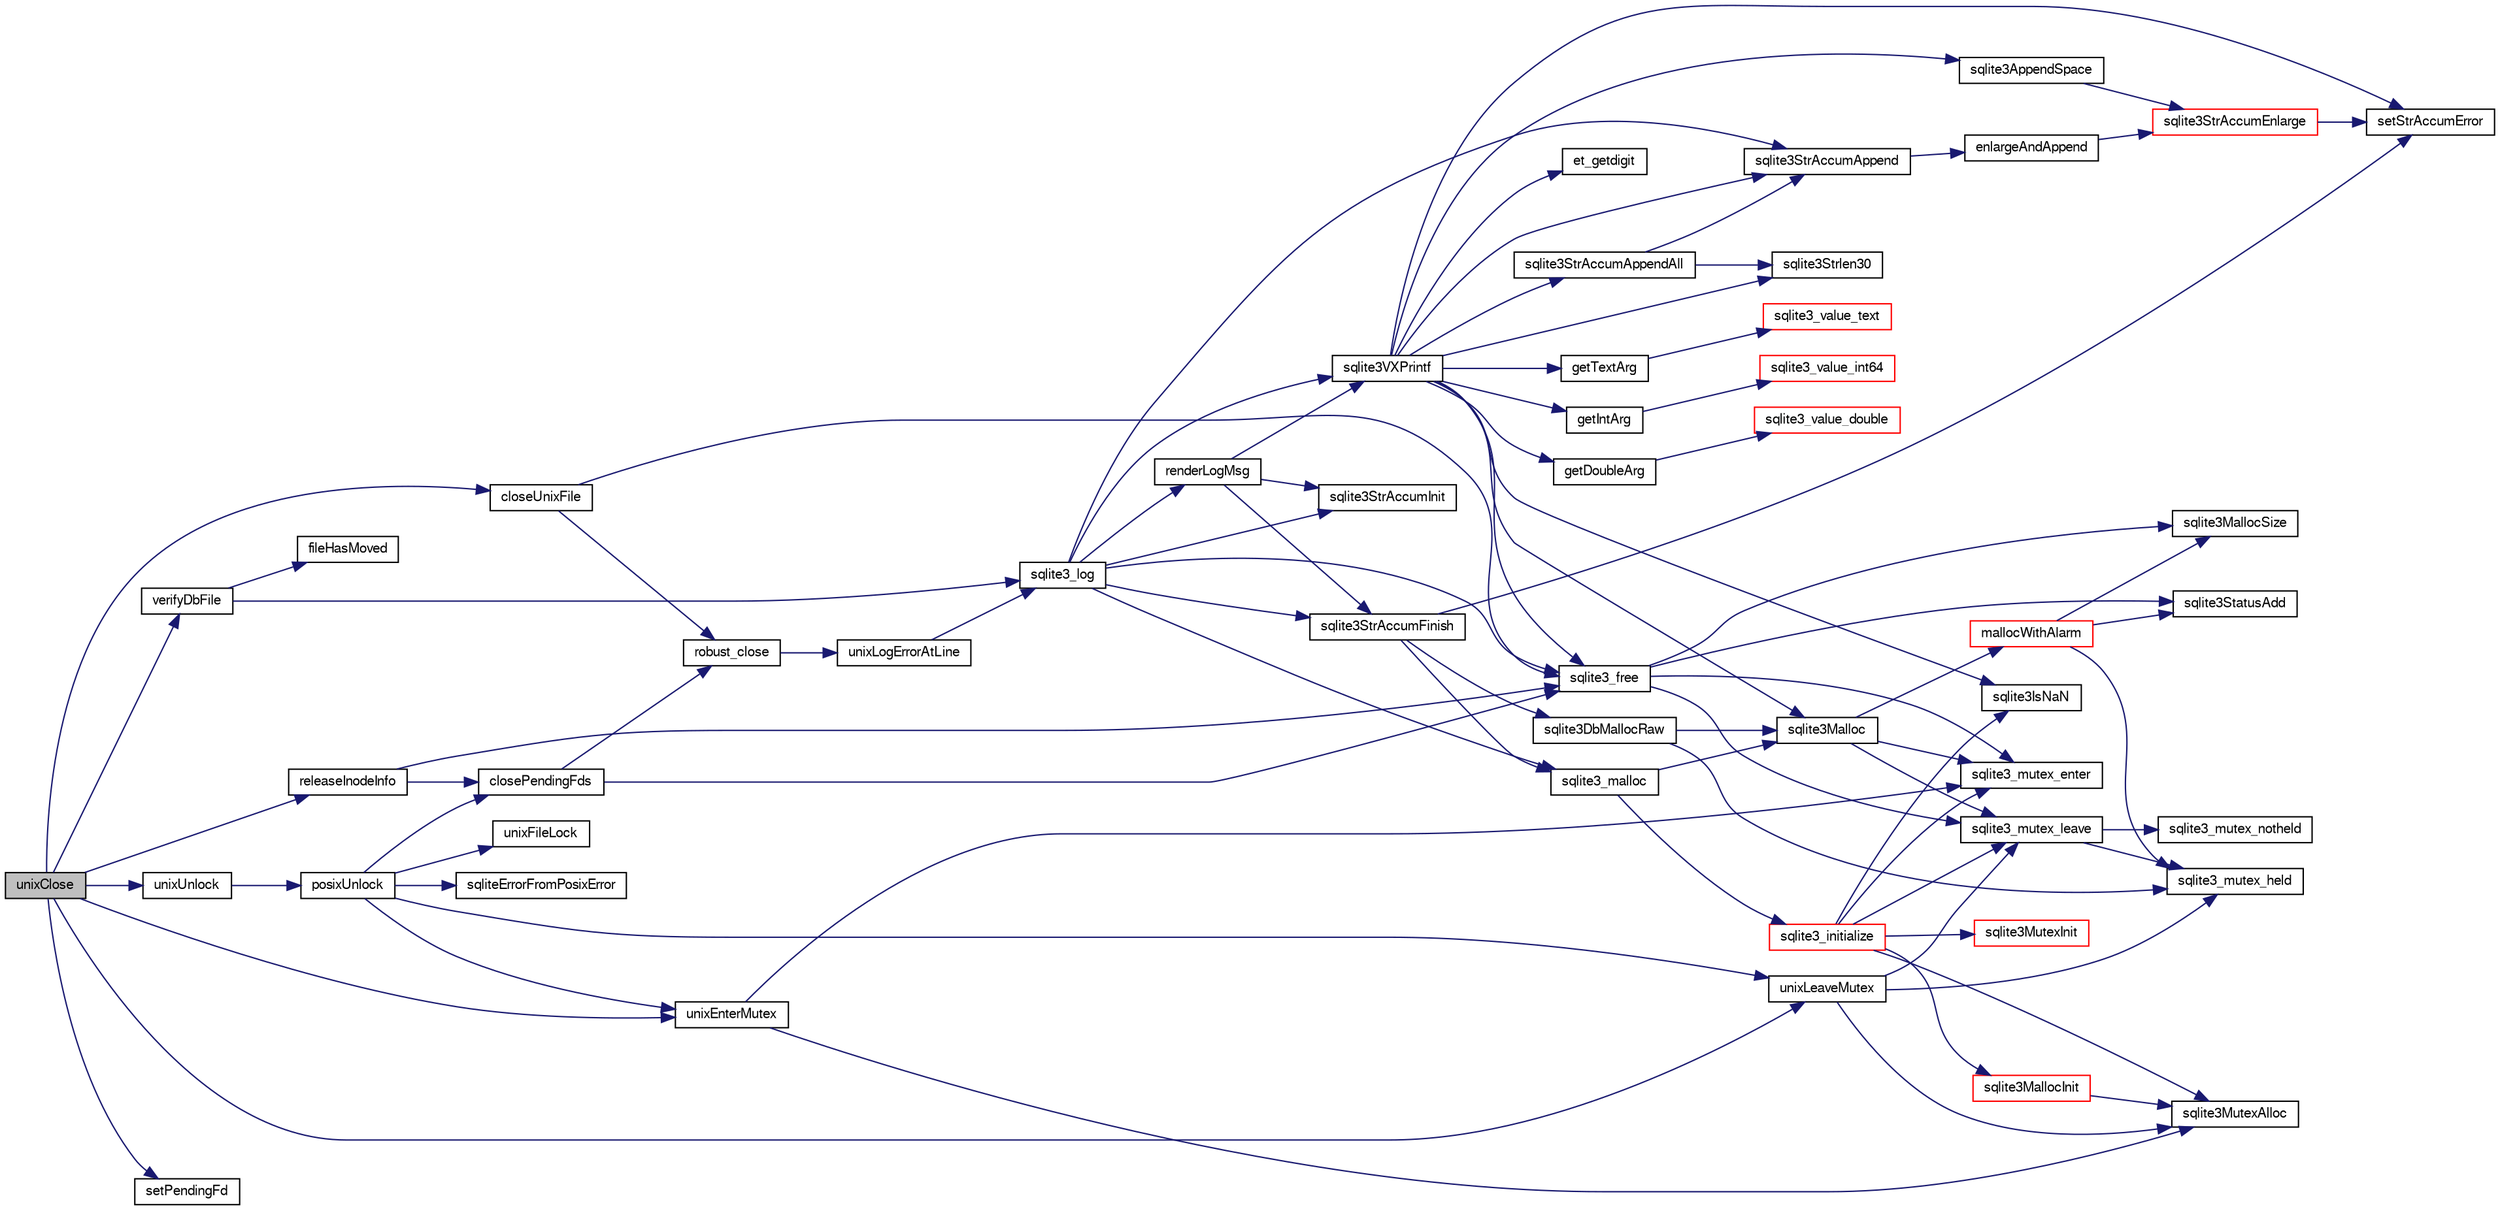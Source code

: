 digraph "unixClose"
{
  edge [fontname="FreeSans",fontsize="10",labelfontname="FreeSans",labelfontsize="10"];
  node [fontname="FreeSans",fontsize="10",shape=record];
  rankdir="LR";
  Node845381 [label="unixClose",height=0.2,width=0.4,color="black", fillcolor="grey75", style="filled", fontcolor="black"];
  Node845381 -> Node845382 [color="midnightblue",fontsize="10",style="solid",fontname="FreeSans"];
  Node845382 [label="verifyDbFile",height=0.2,width=0.4,color="black", fillcolor="white", style="filled",URL="$sqlite3_8c.html#a0ff620ba7a3e7e727c37c0b172d12c66"];
  Node845382 -> Node845383 [color="midnightblue",fontsize="10",style="solid",fontname="FreeSans"];
  Node845383 [label="sqlite3_log",height=0.2,width=0.4,color="black", fillcolor="white", style="filled",URL="$sqlite3_8c.html#a298c9699bf9c143662c6b1fec4b2dc3b"];
  Node845383 -> Node845384 [color="midnightblue",fontsize="10",style="solid",fontname="FreeSans"];
  Node845384 [label="renderLogMsg",height=0.2,width=0.4,color="black", fillcolor="white", style="filled",URL="$sqlite3_8c.html#a7a02b43ce0a27bb52085c7f446d115af"];
  Node845384 -> Node845385 [color="midnightblue",fontsize="10",style="solid",fontname="FreeSans"];
  Node845385 [label="sqlite3StrAccumInit",height=0.2,width=0.4,color="black", fillcolor="white", style="filled",URL="$sqlite3_8c.html#aabf95e113b9d54d519cd15a56215f560"];
  Node845384 -> Node845386 [color="midnightblue",fontsize="10",style="solid",fontname="FreeSans"];
  Node845386 [label="sqlite3VXPrintf",height=0.2,width=0.4,color="black", fillcolor="white", style="filled",URL="$sqlite3_8c.html#a63c25806c9bd4a2b76f9a0eb232c6bde"];
  Node845386 -> Node845387 [color="midnightblue",fontsize="10",style="solid",fontname="FreeSans"];
  Node845387 [label="sqlite3StrAccumAppend",height=0.2,width=0.4,color="black", fillcolor="white", style="filled",URL="$sqlite3_8c.html#a56664fa33def33c5a5245b623441d5e0"];
  Node845387 -> Node845388 [color="midnightblue",fontsize="10",style="solid",fontname="FreeSans"];
  Node845388 [label="enlargeAndAppend",height=0.2,width=0.4,color="black", fillcolor="white", style="filled",URL="$sqlite3_8c.html#a25b21e61dc0883d849890eaa8a18088a"];
  Node845388 -> Node845389 [color="midnightblue",fontsize="10",style="solid",fontname="FreeSans"];
  Node845389 [label="sqlite3StrAccumEnlarge",height=0.2,width=0.4,color="red", fillcolor="white", style="filled",URL="$sqlite3_8c.html#a38976500a97c69d65086eeccca82dd96"];
  Node845389 -> Node845390 [color="midnightblue",fontsize="10",style="solid",fontname="FreeSans"];
  Node845390 [label="setStrAccumError",height=0.2,width=0.4,color="black", fillcolor="white", style="filled",URL="$sqlite3_8c.html#a3dc479a1fc8ba1ab8edfe51f8a0b102c"];
  Node845386 -> Node845659 [color="midnightblue",fontsize="10",style="solid",fontname="FreeSans"];
  Node845659 [label="getIntArg",height=0.2,width=0.4,color="black", fillcolor="white", style="filled",URL="$sqlite3_8c.html#abff258963dbd9205fb299851a64c67be"];
  Node845659 -> Node845543 [color="midnightblue",fontsize="10",style="solid",fontname="FreeSans"];
  Node845543 [label="sqlite3_value_int64",height=0.2,width=0.4,color="red", fillcolor="white", style="filled",URL="$sqlite3_8c.html#ab38d8627f4750672e72712df0b709e0d"];
  Node845386 -> Node845405 [color="midnightblue",fontsize="10",style="solid",fontname="FreeSans"];
  Node845405 [label="sqlite3Malloc",height=0.2,width=0.4,color="black", fillcolor="white", style="filled",URL="$sqlite3_8c.html#a361a2eaa846b1885f123abe46f5d8b2b"];
  Node845405 -> Node845399 [color="midnightblue",fontsize="10",style="solid",fontname="FreeSans"];
  Node845399 [label="sqlite3_mutex_enter",height=0.2,width=0.4,color="black", fillcolor="white", style="filled",URL="$sqlite3_8c.html#a1c12cde690bd89f104de5cbad12a6bf5"];
  Node845405 -> Node845406 [color="midnightblue",fontsize="10",style="solid",fontname="FreeSans"];
  Node845406 [label="mallocWithAlarm",height=0.2,width=0.4,color="red", fillcolor="white", style="filled",URL="$sqlite3_8c.html#ab070d5cf8e48ec8a6a43cf025d48598b"];
  Node845406 -> Node845393 [color="midnightblue",fontsize="10",style="solid",fontname="FreeSans"];
  Node845393 [label="sqlite3_mutex_held",height=0.2,width=0.4,color="black", fillcolor="white", style="filled",URL="$sqlite3_8c.html#acf77da68932b6bc163c5e68547ecc3e7"];
  Node845406 -> Node845396 [color="midnightblue",fontsize="10",style="solid",fontname="FreeSans"];
  Node845396 [label="sqlite3MallocSize",height=0.2,width=0.4,color="black", fillcolor="white", style="filled",URL="$sqlite3_8c.html#acf5d2a5f35270bafb050bd2def576955"];
  Node845406 -> Node845400 [color="midnightblue",fontsize="10",style="solid",fontname="FreeSans"];
  Node845400 [label="sqlite3StatusAdd",height=0.2,width=0.4,color="black", fillcolor="white", style="filled",URL="$sqlite3_8c.html#afa029f93586aeab4cc85360905dae9cd"];
  Node845405 -> Node845401 [color="midnightblue",fontsize="10",style="solid",fontname="FreeSans"];
  Node845401 [label="sqlite3_mutex_leave",height=0.2,width=0.4,color="black", fillcolor="white", style="filled",URL="$sqlite3_8c.html#a5838d235601dbd3c1fa993555c6bcc93"];
  Node845401 -> Node845393 [color="midnightblue",fontsize="10",style="solid",fontname="FreeSans"];
  Node845401 -> Node845402 [color="midnightblue",fontsize="10",style="solid",fontname="FreeSans"];
  Node845402 [label="sqlite3_mutex_notheld",height=0.2,width=0.4,color="black", fillcolor="white", style="filled",URL="$sqlite3_8c.html#a83967c837c1c000d3b5adcfaa688f5dc"];
  Node845386 -> Node845390 [color="midnightblue",fontsize="10",style="solid",fontname="FreeSans"];
  Node845386 -> Node845660 [color="midnightblue",fontsize="10",style="solid",fontname="FreeSans"];
  Node845660 [label="getDoubleArg",height=0.2,width=0.4,color="black", fillcolor="white", style="filled",URL="$sqlite3_8c.html#a1cf25120072c85bd261983b24c12c3d9"];
  Node845660 -> Node845547 [color="midnightblue",fontsize="10",style="solid",fontname="FreeSans"];
  Node845547 [label="sqlite3_value_double",height=0.2,width=0.4,color="red", fillcolor="white", style="filled",URL="$sqlite3_8c.html#a3e50c1a2dd484a8b6911c9d163816b88"];
  Node845386 -> Node845552 [color="midnightblue",fontsize="10",style="solid",fontname="FreeSans"];
  Node845552 [label="sqlite3IsNaN",height=0.2,width=0.4,color="black", fillcolor="white", style="filled",URL="$sqlite3_8c.html#aed4d78203877c3486765ccbc7feebb50"];
  Node845386 -> Node845468 [color="midnightblue",fontsize="10",style="solid",fontname="FreeSans"];
  Node845468 [label="sqlite3Strlen30",height=0.2,width=0.4,color="black", fillcolor="white", style="filled",URL="$sqlite3_8c.html#a3dcd80ba41f1a308193dee74857b62a7"];
  Node845386 -> Node845661 [color="midnightblue",fontsize="10",style="solid",fontname="FreeSans"];
  Node845661 [label="et_getdigit",height=0.2,width=0.4,color="black", fillcolor="white", style="filled",URL="$sqlite3_8c.html#a40c5a308749ad07cc2397a53e081bff0"];
  Node845386 -> Node845662 [color="midnightblue",fontsize="10",style="solid",fontname="FreeSans"];
  Node845662 [label="getTextArg",height=0.2,width=0.4,color="black", fillcolor="white", style="filled",URL="$sqlite3_8c.html#afbb41850423ef20071cefaab0431e04d"];
  Node845662 -> Node845474 [color="midnightblue",fontsize="10",style="solid",fontname="FreeSans"];
  Node845474 [label="sqlite3_value_text",height=0.2,width=0.4,color="red", fillcolor="white", style="filled",URL="$sqlite3_8c.html#aef2ace3239e6dd59c74110faa70f8171"];
  Node845386 -> Node845663 [color="midnightblue",fontsize="10",style="solid",fontname="FreeSans"];
  Node845663 [label="sqlite3StrAccumAppendAll",height=0.2,width=0.4,color="black", fillcolor="white", style="filled",URL="$sqlite3_8c.html#acaf8f3e4f99a3c3a4a77e9c987547289"];
  Node845663 -> Node845387 [color="midnightblue",fontsize="10",style="solid",fontname="FreeSans"];
  Node845663 -> Node845468 [color="midnightblue",fontsize="10",style="solid",fontname="FreeSans"];
  Node845386 -> Node845664 [color="midnightblue",fontsize="10",style="solid",fontname="FreeSans"];
  Node845664 [label="sqlite3AppendSpace",height=0.2,width=0.4,color="black", fillcolor="white", style="filled",URL="$sqlite3_8c.html#aefd38a5afc0020d4a93855c3ee7c63a8"];
  Node845664 -> Node845389 [color="midnightblue",fontsize="10",style="solid",fontname="FreeSans"];
  Node845386 -> Node845398 [color="midnightblue",fontsize="10",style="solid",fontname="FreeSans"];
  Node845398 [label="sqlite3_free",height=0.2,width=0.4,color="black", fillcolor="white", style="filled",URL="$sqlite3_8c.html#a6552349e36a8a691af5487999ab09519"];
  Node845398 -> Node845399 [color="midnightblue",fontsize="10",style="solid",fontname="FreeSans"];
  Node845398 -> Node845400 [color="midnightblue",fontsize="10",style="solid",fontname="FreeSans"];
  Node845398 -> Node845396 [color="midnightblue",fontsize="10",style="solid",fontname="FreeSans"];
  Node845398 -> Node845401 [color="midnightblue",fontsize="10",style="solid",fontname="FreeSans"];
  Node845384 -> Node845495 [color="midnightblue",fontsize="10",style="solid",fontname="FreeSans"];
  Node845495 [label="sqlite3StrAccumFinish",height=0.2,width=0.4,color="black", fillcolor="white", style="filled",URL="$sqlite3_8c.html#adb7f26b10ac1b847db6f000ef4c2e2ba"];
  Node845495 -> Node845404 [color="midnightblue",fontsize="10",style="solid",fontname="FreeSans"];
  Node845404 [label="sqlite3DbMallocRaw",height=0.2,width=0.4,color="black", fillcolor="white", style="filled",URL="$sqlite3_8c.html#abbe8be0cf7175e11ddc3e2218fad924e"];
  Node845404 -> Node845393 [color="midnightblue",fontsize="10",style="solid",fontname="FreeSans"];
  Node845404 -> Node845405 [color="midnightblue",fontsize="10",style="solid",fontname="FreeSans"];
  Node845495 -> Node845470 [color="midnightblue",fontsize="10",style="solid",fontname="FreeSans"];
  Node845470 [label="sqlite3_malloc",height=0.2,width=0.4,color="black", fillcolor="white", style="filled",URL="$sqlite3_8c.html#ac79dba55fc32b6a840cf5a9769bce7cd"];
  Node845470 -> Node845411 [color="midnightblue",fontsize="10",style="solid",fontname="FreeSans"];
  Node845411 [label="sqlite3_initialize",height=0.2,width=0.4,color="red", fillcolor="white", style="filled",URL="$sqlite3_8c.html#ab0c0ee2d5d4cf8b28e9572296a8861df"];
  Node845411 -> Node845412 [color="midnightblue",fontsize="10",style="solid",fontname="FreeSans"];
  Node845412 [label="sqlite3MutexInit",height=0.2,width=0.4,color="red", fillcolor="white", style="filled",URL="$sqlite3_8c.html#a7906afcdd1cdb3d0007eb932398a1158"];
  Node845411 -> Node845430 [color="midnightblue",fontsize="10",style="solid",fontname="FreeSans"];
  Node845430 [label="sqlite3MutexAlloc",height=0.2,width=0.4,color="black", fillcolor="white", style="filled",URL="$sqlite3_8c.html#a0e3f432ee581f6876b590e7ad7e84e19"];
  Node845411 -> Node845399 [color="midnightblue",fontsize="10",style="solid",fontname="FreeSans"];
  Node845411 -> Node845431 [color="midnightblue",fontsize="10",style="solid",fontname="FreeSans"];
  Node845431 [label="sqlite3MallocInit",height=0.2,width=0.4,color="red", fillcolor="white", style="filled",URL="$sqlite3_8c.html#a9e06f9e7cad0d83ce80ab493c9533552"];
  Node845431 -> Node845430 [color="midnightblue",fontsize="10",style="solid",fontname="FreeSans"];
  Node845411 -> Node845401 [color="midnightblue",fontsize="10",style="solid",fontname="FreeSans"];
  Node845411 -> Node845552 [color="midnightblue",fontsize="10",style="solid",fontname="FreeSans"];
  Node845470 -> Node845405 [color="midnightblue",fontsize="10",style="solid",fontname="FreeSans"];
  Node845495 -> Node845390 [color="midnightblue",fontsize="10",style="solid",fontname="FreeSans"];
  Node845383 -> Node845385 [color="midnightblue",fontsize="10",style="solid",fontname="FreeSans"];
  Node845383 -> Node845386 [color="midnightblue",fontsize="10",style="solid",fontname="FreeSans"];
  Node845383 -> Node845495 [color="midnightblue",fontsize="10",style="solid",fontname="FreeSans"];
  Node845383 -> Node845470 [color="midnightblue",fontsize="10",style="solid",fontname="FreeSans"];
  Node845383 -> Node845398 [color="midnightblue",fontsize="10",style="solid",fontname="FreeSans"];
  Node845383 -> Node845387 [color="midnightblue",fontsize="10",style="solid",fontname="FreeSans"];
  Node845382 -> Node845665 [color="midnightblue",fontsize="10",style="solid",fontname="FreeSans"];
  Node845665 [label="fileHasMoved",height=0.2,width=0.4,color="black", fillcolor="white", style="filled",URL="$sqlite3_8c.html#aed1b95a47cb062b7d814ee860dbf70eb"];
  Node845381 -> Node845666 [color="midnightblue",fontsize="10",style="solid",fontname="FreeSans"];
  Node845666 [label="unixUnlock",height=0.2,width=0.4,color="black", fillcolor="white", style="filled",URL="$sqlite3_8c.html#ad78004d74bd51bdf7ac43d20999a1208"];
  Node845666 -> Node845667 [color="midnightblue",fontsize="10",style="solid",fontname="FreeSans"];
  Node845667 [label="posixUnlock",height=0.2,width=0.4,color="black", fillcolor="white", style="filled",URL="$sqlite3_8c.html#a90bcc6164aa2d367ff91d4c32b549be6"];
  Node845667 -> Node845668 [color="midnightblue",fontsize="10",style="solid",fontname="FreeSans"];
  Node845668 [label="unixEnterMutex",height=0.2,width=0.4,color="black", fillcolor="white", style="filled",URL="$sqlite3_8c.html#acd88d7bdc7f79108edc83ac379d3181f"];
  Node845668 -> Node845399 [color="midnightblue",fontsize="10",style="solid",fontname="FreeSans"];
  Node845668 -> Node845430 [color="midnightblue",fontsize="10",style="solid",fontname="FreeSans"];
  Node845667 -> Node845669 [color="midnightblue",fontsize="10",style="solid",fontname="FreeSans"];
  Node845669 [label="unixFileLock",height=0.2,width=0.4,color="black", fillcolor="white", style="filled",URL="$sqlite3_8c.html#a0f54f8c3ccab69b612496aa857e49a1b"];
  Node845667 -> Node845670 [color="midnightblue",fontsize="10",style="solid",fontname="FreeSans"];
  Node845670 [label="sqliteErrorFromPosixError",height=0.2,width=0.4,color="black", fillcolor="white", style="filled",URL="$sqlite3_8c.html#a7b96b9e451b820cf5061400544842387"];
  Node845667 -> Node845671 [color="midnightblue",fontsize="10",style="solid",fontname="FreeSans"];
  Node845671 [label="closePendingFds",height=0.2,width=0.4,color="black", fillcolor="white", style="filled",URL="$sqlite3_8c.html#a5ce21209c92740d0a7171235d32f2ada"];
  Node845671 -> Node845672 [color="midnightblue",fontsize="10",style="solid",fontname="FreeSans"];
  Node845672 [label="robust_close",height=0.2,width=0.4,color="black", fillcolor="white", style="filled",URL="$sqlite3_8c.html#abc25d22670649c241bee8c46921988ab"];
  Node845672 -> Node845673 [color="midnightblue",fontsize="10",style="solid",fontname="FreeSans"];
  Node845673 [label="unixLogErrorAtLine",height=0.2,width=0.4,color="black", fillcolor="white", style="filled",URL="$sqlite3_8c.html#a23b4a35445d08fc62ef2d5c3d56c1640"];
  Node845673 -> Node845383 [color="midnightblue",fontsize="10",style="solid",fontname="FreeSans"];
  Node845671 -> Node845398 [color="midnightblue",fontsize="10",style="solid",fontname="FreeSans"];
  Node845667 -> Node845674 [color="midnightblue",fontsize="10",style="solid",fontname="FreeSans"];
  Node845674 [label="unixLeaveMutex",height=0.2,width=0.4,color="black", fillcolor="white", style="filled",URL="$sqlite3_8c.html#acd189e7befeaa8d370808bcb6c22f339"];
  Node845674 -> Node845401 [color="midnightblue",fontsize="10",style="solid",fontname="FreeSans"];
  Node845674 -> Node845430 [color="midnightblue",fontsize="10",style="solid",fontname="FreeSans"];
  Node845674 -> Node845393 [color="midnightblue",fontsize="10",style="solid",fontname="FreeSans"];
  Node845381 -> Node845668 [color="midnightblue",fontsize="10",style="solid",fontname="FreeSans"];
  Node845381 -> Node845675 [color="midnightblue",fontsize="10",style="solid",fontname="FreeSans"];
  Node845675 [label="setPendingFd",height=0.2,width=0.4,color="black", fillcolor="white", style="filled",URL="$sqlite3_8c.html#a7b707266a5296fe8bdedbb2d1f72919e"];
  Node845381 -> Node845676 [color="midnightblue",fontsize="10",style="solid",fontname="FreeSans"];
  Node845676 [label="releaseInodeInfo",height=0.2,width=0.4,color="black", fillcolor="white", style="filled",URL="$sqlite3_8c.html#aae07c58190c3878bb635ca8e50a3ff1a"];
  Node845676 -> Node845671 [color="midnightblue",fontsize="10",style="solid",fontname="FreeSans"];
  Node845676 -> Node845398 [color="midnightblue",fontsize="10",style="solid",fontname="FreeSans"];
  Node845381 -> Node845677 [color="midnightblue",fontsize="10",style="solid",fontname="FreeSans"];
  Node845677 [label="closeUnixFile",height=0.2,width=0.4,color="black", fillcolor="white", style="filled",URL="$sqlite3_8c.html#ac11bfe29d9353ee80f95a520e83f997f"];
  Node845677 -> Node845672 [color="midnightblue",fontsize="10",style="solid",fontname="FreeSans"];
  Node845677 -> Node845398 [color="midnightblue",fontsize="10",style="solid",fontname="FreeSans"];
  Node845381 -> Node845674 [color="midnightblue",fontsize="10",style="solid",fontname="FreeSans"];
}
